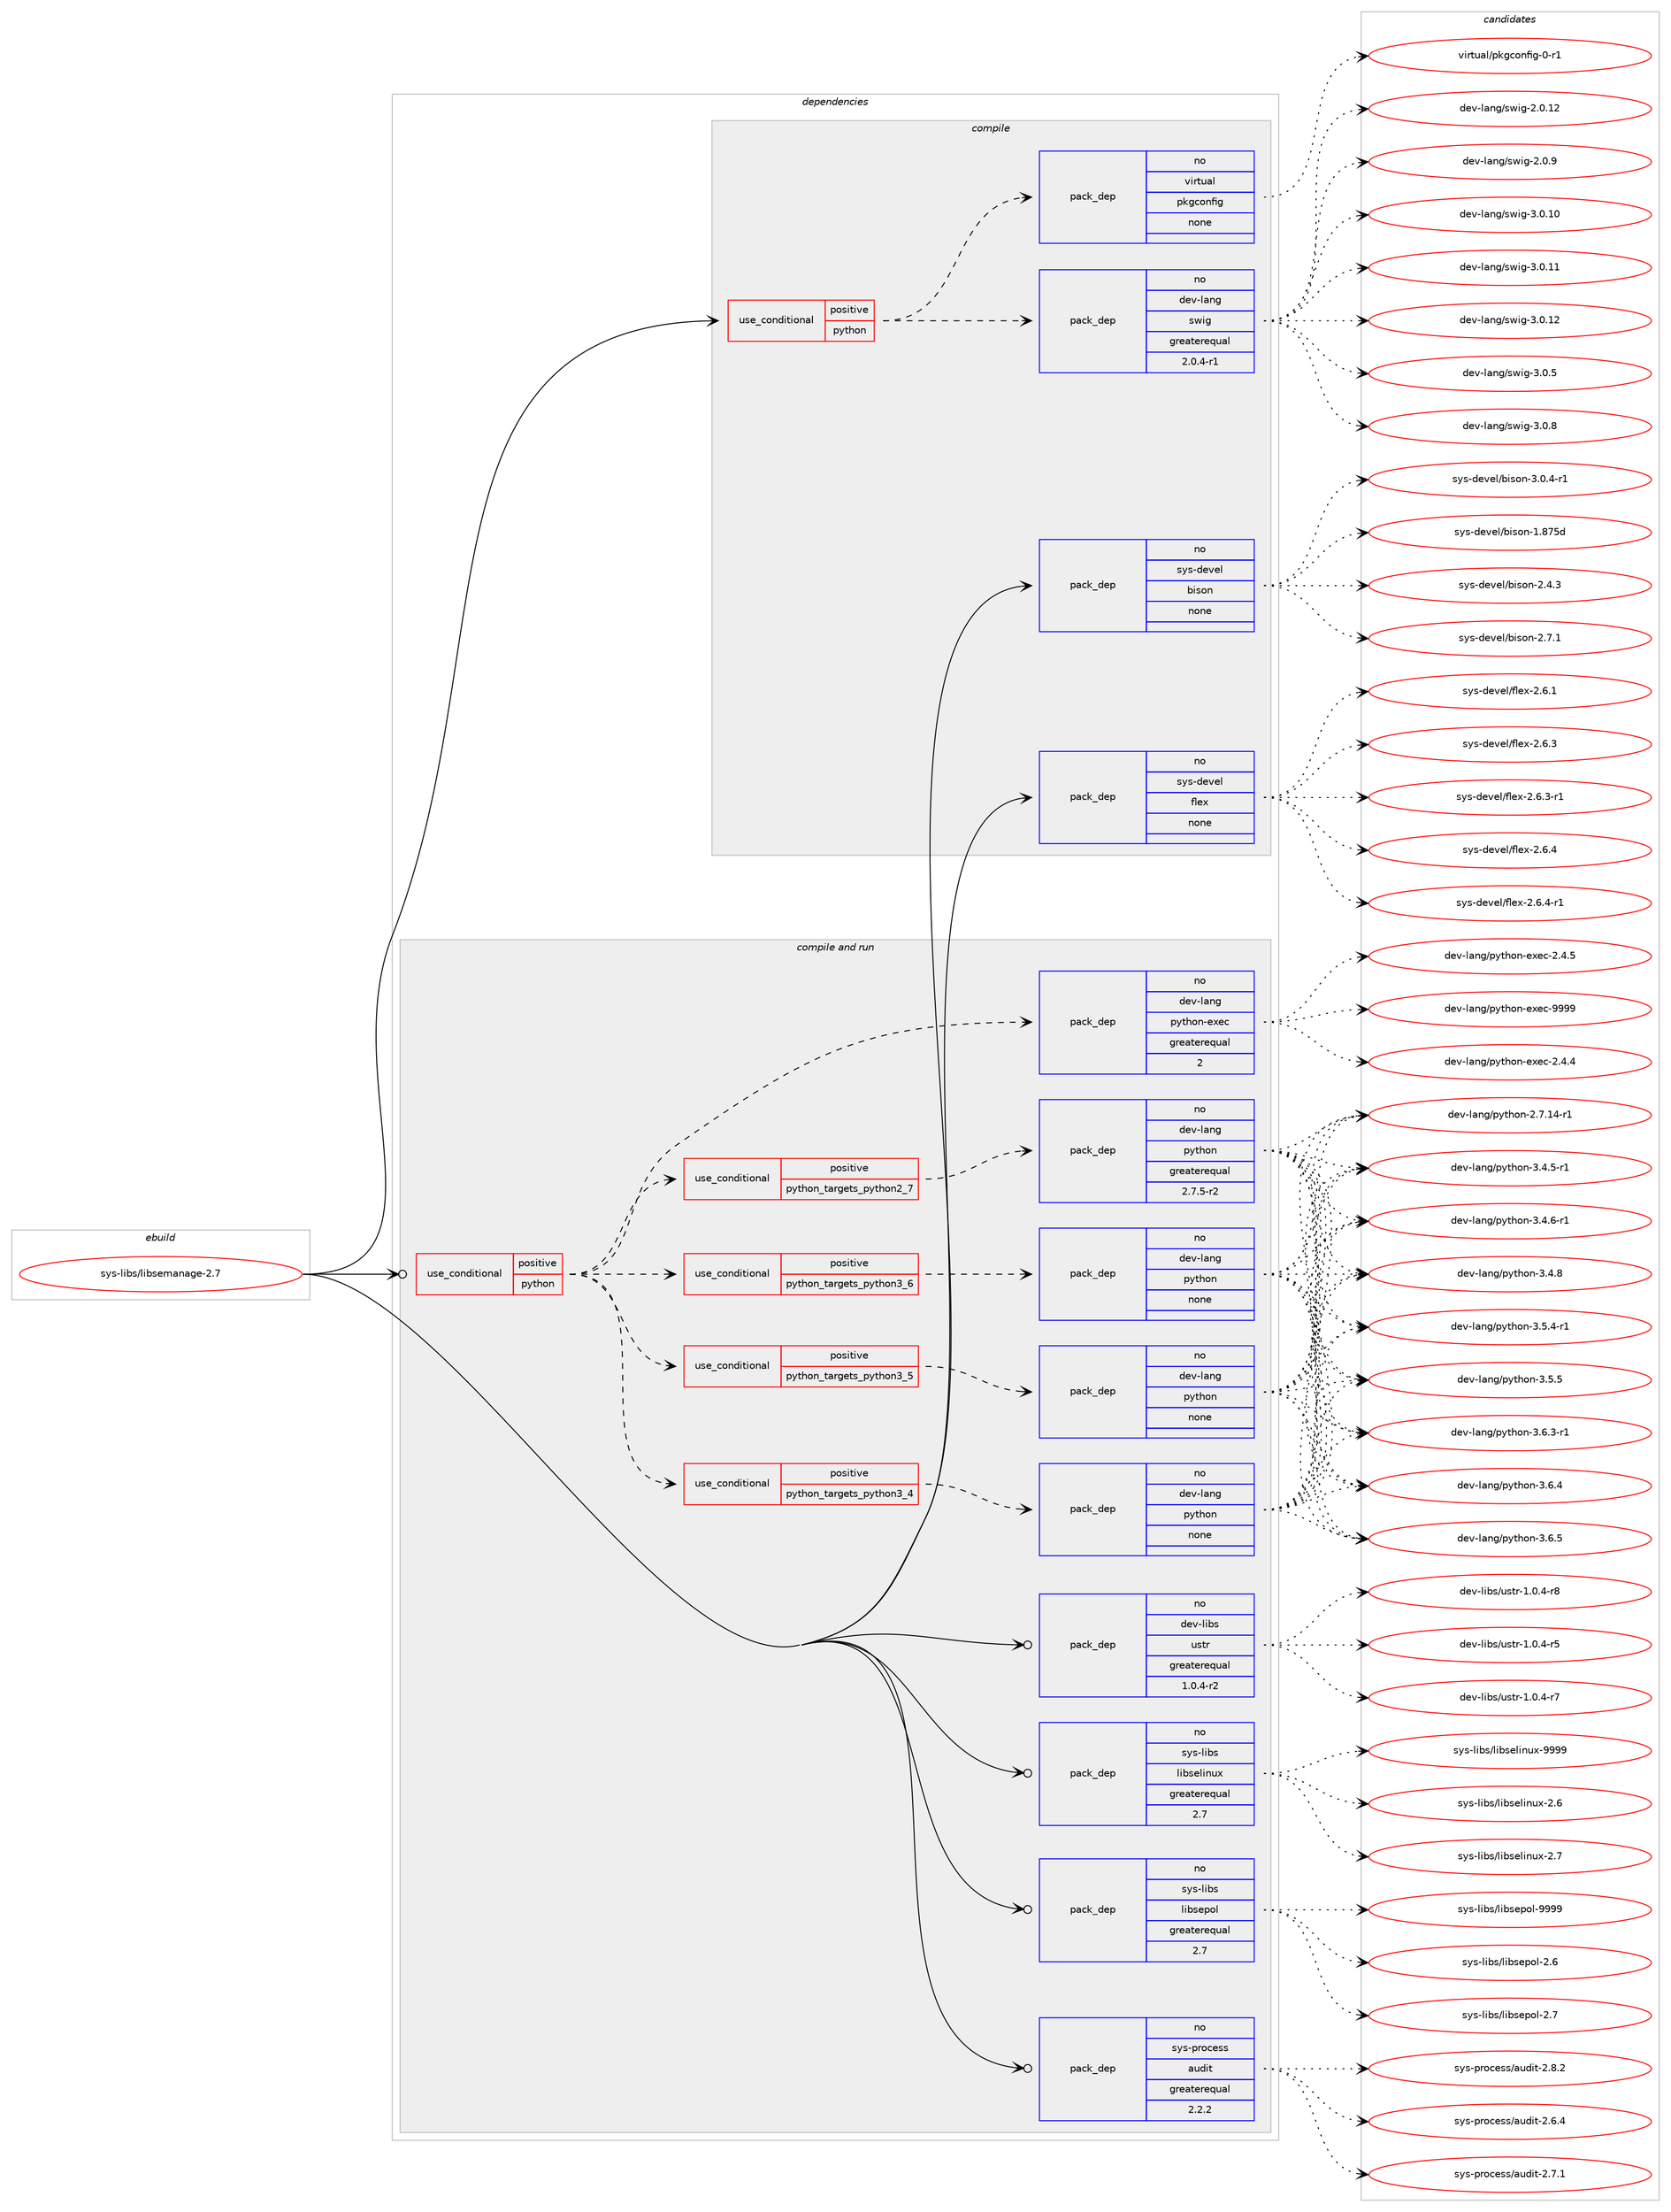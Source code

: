 digraph prolog {

# *************
# Graph options
# *************

newrank=true;
concentrate=true;
compound=true;
graph [rankdir=LR,fontname=Helvetica,fontsize=10,ranksep=1.5];#, ranksep=2.5, nodesep=0.2];
edge  [arrowhead=vee];
node  [fontname=Helvetica,fontsize=10];

# **********
# The ebuild
# **********

subgraph cluster_leftcol {
color=gray;
rank=same;
label=<<i>ebuild</i>>;
id [label="sys-libs/libsemanage-2.7", color=red, width=4, href="../sys-libs/libsemanage-2.7.svg"];
}

# ****************
# The dependencies
# ****************

subgraph cluster_midcol {
color=gray;
label=<<i>dependencies</i>>;
subgraph cluster_compile {
fillcolor="#eeeeee";
style=filled;
label=<<i>compile</i>>;
subgraph cond708 {
dependency6917 [label=<<TABLE BORDER="0" CELLBORDER="1" CELLSPACING="0" CELLPADDING="4"><TR><TD ROWSPAN="3" CELLPADDING="10">use_conditional</TD></TR><TR><TD>positive</TD></TR><TR><TD>python</TD></TR></TABLE>>, shape=none, color=red];
subgraph pack6143 {
dependency6918 [label=<<TABLE BORDER="0" CELLBORDER="1" CELLSPACING="0" CELLPADDING="4" WIDTH="220"><TR><TD ROWSPAN="6" CELLPADDING="30">pack_dep</TD></TR><TR><TD WIDTH="110">no</TD></TR><TR><TD>dev-lang</TD></TR><TR><TD>swig</TD></TR><TR><TD>greaterequal</TD></TR><TR><TD>2.0.4-r1</TD></TR></TABLE>>, shape=none, color=blue];
}
dependency6917:e -> dependency6918:w [weight=20,style="dashed",arrowhead="vee"];
subgraph pack6144 {
dependency6919 [label=<<TABLE BORDER="0" CELLBORDER="1" CELLSPACING="0" CELLPADDING="4" WIDTH="220"><TR><TD ROWSPAN="6" CELLPADDING="30">pack_dep</TD></TR><TR><TD WIDTH="110">no</TD></TR><TR><TD>virtual</TD></TR><TR><TD>pkgconfig</TD></TR><TR><TD>none</TD></TR><TR><TD></TD></TR></TABLE>>, shape=none, color=blue];
}
dependency6917:e -> dependency6919:w [weight=20,style="dashed",arrowhead="vee"];
}
id:e -> dependency6917:w [weight=20,style="solid",arrowhead="vee"];
subgraph pack6145 {
dependency6920 [label=<<TABLE BORDER="0" CELLBORDER="1" CELLSPACING="0" CELLPADDING="4" WIDTH="220"><TR><TD ROWSPAN="6" CELLPADDING="30">pack_dep</TD></TR><TR><TD WIDTH="110">no</TD></TR><TR><TD>sys-devel</TD></TR><TR><TD>bison</TD></TR><TR><TD>none</TD></TR><TR><TD></TD></TR></TABLE>>, shape=none, color=blue];
}
id:e -> dependency6920:w [weight=20,style="solid",arrowhead="vee"];
subgraph pack6146 {
dependency6921 [label=<<TABLE BORDER="0" CELLBORDER="1" CELLSPACING="0" CELLPADDING="4" WIDTH="220"><TR><TD ROWSPAN="6" CELLPADDING="30">pack_dep</TD></TR><TR><TD WIDTH="110">no</TD></TR><TR><TD>sys-devel</TD></TR><TR><TD>flex</TD></TR><TR><TD>none</TD></TR><TR><TD></TD></TR></TABLE>>, shape=none, color=blue];
}
id:e -> dependency6921:w [weight=20,style="solid",arrowhead="vee"];
}
subgraph cluster_compileandrun {
fillcolor="#eeeeee";
style=filled;
label=<<i>compile and run</i>>;
subgraph cond709 {
dependency6922 [label=<<TABLE BORDER="0" CELLBORDER="1" CELLSPACING="0" CELLPADDING="4"><TR><TD ROWSPAN="3" CELLPADDING="10">use_conditional</TD></TR><TR><TD>positive</TD></TR><TR><TD>python</TD></TR></TABLE>>, shape=none, color=red];
subgraph cond710 {
dependency6923 [label=<<TABLE BORDER="0" CELLBORDER="1" CELLSPACING="0" CELLPADDING="4"><TR><TD ROWSPAN="3" CELLPADDING="10">use_conditional</TD></TR><TR><TD>positive</TD></TR><TR><TD>python_targets_python2_7</TD></TR></TABLE>>, shape=none, color=red];
subgraph pack6147 {
dependency6924 [label=<<TABLE BORDER="0" CELLBORDER="1" CELLSPACING="0" CELLPADDING="4" WIDTH="220"><TR><TD ROWSPAN="6" CELLPADDING="30">pack_dep</TD></TR><TR><TD WIDTH="110">no</TD></TR><TR><TD>dev-lang</TD></TR><TR><TD>python</TD></TR><TR><TD>greaterequal</TD></TR><TR><TD>2.7.5-r2</TD></TR></TABLE>>, shape=none, color=blue];
}
dependency6923:e -> dependency6924:w [weight=20,style="dashed",arrowhead="vee"];
}
dependency6922:e -> dependency6923:w [weight=20,style="dashed",arrowhead="vee"];
subgraph cond711 {
dependency6925 [label=<<TABLE BORDER="0" CELLBORDER="1" CELLSPACING="0" CELLPADDING="4"><TR><TD ROWSPAN="3" CELLPADDING="10">use_conditional</TD></TR><TR><TD>positive</TD></TR><TR><TD>python_targets_python3_4</TD></TR></TABLE>>, shape=none, color=red];
subgraph pack6148 {
dependency6926 [label=<<TABLE BORDER="0" CELLBORDER="1" CELLSPACING="0" CELLPADDING="4" WIDTH="220"><TR><TD ROWSPAN="6" CELLPADDING="30">pack_dep</TD></TR><TR><TD WIDTH="110">no</TD></TR><TR><TD>dev-lang</TD></TR><TR><TD>python</TD></TR><TR><TD>none</TD></TR><TR><TD></TD></TR></TABLE>>, shape=none, color=blue];
}
dependency6925:e -> dependency6926:w [weight=20,style="dashed",arrowhead="vee"];
}
dependency6922:e -> dependency6925:w [weight=20,style="dashed",arrowhead="vee"];
subgraph cond712 {
dependency6927 [label=<<TABLE BORDER="0" CELLBORDER="1" CELLSPACING="0" CELLPADDING="4"><TR><TD ROWSPAN="3" CELLPADDING="10">use_conditional</TD></TR><TR><TD>positive</TD></TR><TR><TD>python_targets_python3_5</TD></TR></TABLE>>, shape=none, color=red];
subgraph pack6149 {
dependency6928 [label=<<TABLE BORDER="0" CELLBORDER="1" CELLSPACING="0" CELLPADDING="4" WIDTH="220"><TR><TD ROWSPAN="6" CELLPADDING="30">pack_dep</TD></TR><TR><TD WIDTH="110">no</TD></TR><TR><TD>dev-lang</TD></TR><TR><TD>python</TD></TR><TR><TD>none</TD></TR><TR><TD></TD></TR></TABLE>>, shape=none, color=blue];
}
dependency6927:e -> dependency6928:w [weight=20,style="dashed",arrowhead="vee"];
}
dependency6922:e -> dependency6927:w [weight=20,style="dashed",arrowhead="vee"];
subgraph cond713 {
dependency6929 [label=<<TABLE BORDER="0" CELLBORDER="1" CELLSPACING="0" CELLPADDING="4"><TR><TD ROWSPAN="3" CELLPADDING="10">use_conditional</TD></TR><TR><TD>positive</TD></TR><TR><TD>python_targets_python3_6</TD></TR></TABLE>>, shape=none, color=red];
subgraph pack6150 {
dependency6930 [label=<<TABLE BORDER="0" CELLBORDER="1" CELLSPACING="0" CELLPADDING="4" WIDTH="220"><TR><TD ROWSPAN="6" CELLPADDING="30">pack_dep</TD></TR><TR><TD WIDTH="110">no</TD></TR><TR><TD>dev-lang</TD></TR><TR><TD>python</TD></TR><TR><TD>none</TD></TR><TR><TD></TD></TR></TABLE>>, shape=none, color=blue];
}
dependency6929:e -> dependency6930:w [weight=20,style="dashed",arrowhead="vee"];
}
dependency6922:e -> dependency6929:w [weight=20,style="dashed",arrowhead="vee"];
subgraph pack6151 {
dependency6931 [label=<<TABLE BORDER="0" CELLBORDER="1" CELLSPACING="0" CELLPADDING="4" WIDTH="220"><TR><TD ROWSPAN="6" CELLPADDING="30">pack_dep</TD></TR><TR><TD WIDTH="110">no</TD></TR><TR><TD>dev-lang</TD></TR><TR><TD>python-exec</TD></TR><TR><TD>greaterequal</TD></TR><TR><TD>2</TD></TR></TABLE>>, shape=none, color=blue];
}
dependency6922:e -> dependency6931:w [weight=20,style="dashed",arrowhead="vee"];
}
id:e -> dependency6922:w [weight=20,style="solid",arrowhead="odotvee"];
subgraph pack6152 {
dependency6932 [label=<<TABLE BORDER="0" CELLBORDER="1" CELLSPACING="0" CELLPADDING="4" WIDTH="220"><TR><TD ROWSPAN="6" CELLPADDING="30">pack_dep</TD></TR><TR><TD WIDTH="110">no</TD></TR><TR><TD>dev-libs</TD></TR><TR><TD>ustr</TD></TR><TR><TD>greaterequal</TD></TR><TR><TD>1.0.4-r2</TD></TR></TABLE>>, shape=none, color=blue];
}
id:e -> dependency6932:w [weight=20,style="solid",arrowhead="odotvee"];
subgraph pack6153 {
dependency6933 [label=<<TABLE BORDER="0" CELLBORDER="1" CELLSPACING="0" CELLPADDING="4" WIDTH="220"><TR><TD ROWSPAN="6" CELLPADDING="30">pack_dep</TD></TR><TR><TD WIDTH="110">no</TD></TR><TR><TD>sys-libs</TD></TR><TR><TD>libselinux</TD></TR><TR><TD>greaterequal</TD></TR><TR><TD>2.7</TD></TR></TABLE>>, shape=none, color=blue];
}
id:e -> dependency6933:w [weight=20,style="solid",arrowhead="odotvee"];
subgraph pack6154 {
dependency6934 [label=<<TABLE BORDER="0" CELLBORDER="1" CELLSPACING="0" CELLPADDING="4" WIDTH="220"><TR><TD ROWSPAN="6" CELLPADDING="30">pack_dep</TD></TR><TR><TD WIDTH="110">no</TD></TR><TR><TD>sys-libs</TD></TR><TR><TD>libsepol</TD></TR><TR><TD>greaterequal</TD></TR><TR><TD>2.7</TD></TR></TABLE>>, shape=none, color=blue];
}
id:e -> dependency6934:w [weight=20,style="solid",arrowhead="odotvee"];
subgraph pack6155 {
dependency6935 [label=<<TABLE BORDER="0" CELLBORDER="1" CELLSPACING="0" CELLPADDING="4" WIDTH="220"><TR><TD ROWSPAN="6" CELLPADDING="30">pack_dep</TD></TR><TR><TD WIDTH="110">no</TD></TR><TR><TD>sys-process</TD></TR><TR><TD>audit</TD></TR><TR><TD>greaterequal</TD></TR><TR><TD>2.2.2</TD></TR></TABLE>>, shape=none, color=blue];
}
id:e -> dependency6935:w [weight=20,style="solid",arrowhead="odotvee"];
}
subgraph cluster_run {
fillcolor="#eeeeee";
style=filled;
label=<<i>run</i>>;
}
}

# **************
# The candidates
# **************

subgraph cluster_choices {
rank=same;
color=gray;
label=<<i>candidates</i>>;

subgraph choice6143 {
color=black;
nodesep=1;
choice10010111845108971101034711511910510345504648464950 [label="dev-lang/swig-2.0.12", color=red, width=4,href="../dev-lang/swig-2.0.12.svg"];
choice100101118451089711010347115119105103455046484657 [label="dev-lang/swig-2.0.9", color=red, width=4,href="../dev-lang/swig-2.0.9.svg"];
choice10010111845108971101034711511910510345514648464948 [label="dev-lang/swig-3.0.10", color=red, width=4,href="../dev-lang/swig-3.0.10.svg"];
choice10010111845108971101034711511910510345514648464949 [label="dev-lang/swig-3.0.11", color=red, width=4,href="../dev-lang/swig-3.0.11.svg"];
choice10010111845108971101034711511910510345514648464950 [label="dev-lang/swig-3.0.12", color=red, width=4,href="../dev-lang/swig-3.0.12.svg"];
choice100101118451089711010347115119105103455146484653 [label="dev-lang/swig-3.0.5", color=red, width=4,href="../dev-lang/swig-3.0.5.svg"];
choice100101118451089711010347115119105103455146484656 [label="dev-lang/swig-3.0.8", color=red, width=4,href="../dev-lang/swig-3.0.8.svg"];
dependency6918:e -> choice10010111845108971101034711511910510345504648464950:w [style=dotted,weight="100"];
dependency6918:e -> choice100101118451089711010347115119105103455046484657:w [style=dotted,weight="100"];
dependency6918:e -> choice10010111845108971101034711511910510345514648464948:w [style=dotted,weight="100"];
dependency6918:e -> choice10010111845108971101034711511910510345514648464949:w [style=dotted,weight="100"];
dependency6918:e -> choice10010111845108971101034711511910510345514648464950:w [style=dotted,weight="100"];
dependency6918:e -> choice100101118451089711010347115119105103455146484653:w [style=dotted,weight="100"];
dependency6918:e -> choice100101118451089711010347115119105103455146484656:w [style=dotted,weight="100"];
}
subgraph choice6144 {
color=black;
nodesep=1;
choice11810511411611797108471121071039911111010210510345484511449 [label="virtual/pkgconfig-0-r1", color=red, width=4,href="../virtual/pkgconfig-0-r1.svg"];
dependency6919:e -> choice11810511411611797108471121071039911111010210510345484511449:w [style=dotted,weight="100"];
}
subgraph choice6145 {
color=black;
nodesep=1;
choice115121115451001011181011084798105115111110454946565553100 [label="sys-devel/bison-1.875d", color=red, width=4,href="../sys-devel/bison-1.875d.svg"];
choice115121115451001011181011084798105115111110455046524651 [label="sys-devel/bison-2.4.3", color=red, width=4,href="../sys-devel/bison-2.4.3.svg"];
choice115121115451001011181011084798105115111110455046554649 [label="sys-devel/bison-2.7.1", color=red, width=4,href="../sys-devel/bison-2.7.1.svg"];
choice1151211154510010111810110847981051151111104551464846524511449 [label="sys-devel/bison-3.0.4-r1", color=red, width=4,href="../sys-devel/bison-3.0.4-r1.svg"];
dependency6920:e -> choice115121115451001011181011084798105115111110454946565553100:w [style=dotted,weight="100"];
dependency6920:e -> choice115121115451001011181011084798105115111110455046524651:w [style=dotted,weight="100"];
dependency6920:e -> choice115121115451001011181011084798105115111110455046554649:w [style=dotted,weight="100"];
dependency6920:e -> choice1151211154510010111810110847981051151111104551464846524511449:w [style=dotted,weight="100"];
}
subgraph choice6146 {
color=black;
nodesep=1;
choice1151211154510010111810110847102108101120455046544649 [label="sys-devel/flex-2.6.1", color=red, width=4,href="../sys-devel/flex-2.6.1.svg"];
choice1151211154510010111810110847102108101120455046544651 [label="sys-devel/flex-2.6.3", color=red, width=4,href="../sys-devel/flex-2.6.3.svg"];
choice11512111545100101118101108471021081011204550465446514511449 [label="sys-devel/flex-2.6.3-r1", color=red, width=4,href="../sys-devel/flex-2.6.3-r1.svg"];
choice1151211154510010111810110847102108101120455046544652 [label="sys-devel/flex-2.6.4", color=red, width=4,href="../sys-devel/flex-2.6.4.svg"];
choice11512111545100101118101108471021081011204550465446524511449 [label="sys-devel/flex-2.6.4-r1", color=red, width=4,href="../sys-devel/flex-2.6.4-r1.svg"];
dependency6921:e -> choice1151211154510010111810110847102108101120455046544649:w [style=dotted,weight="100"];
dependency6921:e -> choice1151211154510010111810110847102108101120455046544651:w [style=dotted,weight="100"];
dependency6921:e -> choice11512111545100101118101108471021081011204550465446514511449:w [style=dotted,weight="100"];
dependency6921:e -> choice1151211154510010111810110847102108101120455046544652:w [style=dotted,weight="100"];
dependency6921:e -> choice11512111545100101118101108471021081011204550465446524511449:w [style=dotted,weight="100"];
}
subgraph choice6147 {
color=black;
nodesep=1;
choice100101118451089711010347112121116104111110455046554649524511449 [label="dev-lang/python-2.7.14-r1", color=red, width=4,href="../dev-lang/python-2.7.14-r1.svg"];
choice1001011184510897110103471121211161041111104551465246534511449 [label="dev-lang/python-3.4.5-r1", color=red, width=4,href="../dev-lang/python-3.4.5-r1.svg"];
choice1001011184510897110103471121211161041111104551465246544511449 [label="dev-lang/python-3.4.6-r1", color=red, width=4,href="../dev-lang/python-3.4.6-r1.svg"];
choice100101118451089711010347112121116104111110455146524656 [label="dev-lang/python-3.4.8", color=red, width=4,href="../dev-lang/python-3.4.8.svg"];
choice1001011184510897110103471121211161041111104551465346524511449 [label="dev-lang/python-3.5.4-r1", color=red, width=4,href="../dev-lang/python-3.5.4-r1.svg"];
choice100101118451089711010347112121116104111110455146534653 [label="dev-lang/python-3.5.5", color=red, width=4,href="../dev-lang/python-3.5.5.svg"];
choice1001011184510897110103471121211161041111104551465446514511449 [label="dev-lang/python-3.6.3-r1", color=red, width=4,href="../dev-lang/python-3.6.3-r1.svg"];
choice100101118451089711010347112121116104111110455146544652 [label="dev-lang/python-3.6.4", color=red, width=4,href="../dev-lang/python-3.6.4.svg"];
choice100101118451089711010347112121116104111110455146544653 [label="dev-lang/python-3.6.5", color=red, width=4,href="../dev-lang/python-3.6.5.svg"];
dependency6924:e -> choice100101118451089711010347112121116104111110455046554649524511449:w [style=dotted,weight="100"];
dependency6924:e -> choice1001011184510897110103471121211161041111104551465246534511449:w [style=dotted,weight="100"];
dependency6924:e -> choice1001011184510897110103471121211161041111104551465246544511449:w [style=dotted,weight="100"];
dependency6924:e -> choice100101118451089711010347112121116104111110455146524656:w [style=dotted,weight="100"];
dependency6924:e -> choice1001011184510897110103471121211161041111104551465346524511449:w [style=dotted,weight="100"];
dependency6924:e -> choice100101118451089711010347112121116104111110455146534653:w [style=dotted,weight="100"];
dependency6924:e -> choice1001011184510897110103471121211161041111104551465446514511449:w [style=dotted,weight="100"];
dependency6924:e -> choice100101118451089711010347112121116104111110455146544652:w [style=dotted,weight="100"];
dependency6924:e -> choice100101118451089711010347112121116104111110455146544653:w [style=dotted,weight="100"];
}
subgraph choice6148 {
color=black;
nodesep=1;
choice100101118451089711010347112121116104111110455046554649524511449 [label="dev-lang/python-2.7.14-r1", color=red, width=4,href="../dev-lang/python-2.7.14-r1.svg"];
choice1001011184510897110103471121211161041111104551465246534511449 [label="dev-lang/python-3.4.5-r1", color=red, width=4,href="../dev-lang/python-3.4.5-r1.svg"];
choice1001011184510897110103471121211161041111104551465246544511449 [label="dev-lang/python-3.4.6-r1", color=red, width=4,href="../dev-lang/python-3.4.6-r1.svg"];
choice100101118451089711010347112121116104111110455146524656 [label="dev-lang/python-3.4.8", color=red, width=4,href="../dev-lang/python-3.4.8.svg"];
choice1001011184510897110103471121211161041111104551465346524511449 [label="dev-lang/python-3.5.4-r1", color=red, width=4,href="../dev-lang/python-3.5.4-r1.svg"];
choice100101118451089711010347112121116104111110455146534653 [label="dev-lang/python-3.5.5", color=red, width=4,href="../dev-lang/python-3.5.5.svg"];
choice1001011184510897110103471121211161041111104551465446514511449 [label="dev-lang/python-3.6.3-r1", color=red, width=4,href="../dev-lang/python-3.6.3-r1.svg"];
choice100101118451089711010347112121116104111110455146544652 [label="dev-lang/python-3.6.4", color=red, width=4,href="../dev-lang/python-3.6.4.svg"];
choice100101118451089711010347112121116104111110455146544653 [label="dev-lang/python-3.6.5", color=red, width=4,href="../dev-lang/python-3.6.5.svg"];
dependency6926:e -> choice100101118451089711010347112121116104111110455046554649524511449:w [style=dotted,weight="100"];
dependency6926:e -> choice1001011184510897110103471121211161041111104551465246534511449:w [style=dotted,weight="100"];
dependency6926:e -> choice1001011184510897110103471121211161041111104551465246544511449:w [style=dotted,weight="100"];
dependency6926:e -> choice100101118451089711010347112121116104111110455146524656:w [style=dotted,weight="100"];
dependency6926:e -> choice1001011184510897110103471121211161041111104551465346524511449:w [style=dotted,weight="100"];
dependency6926:e -> choice100101118451089711010347112121116104111110455146534653:w [style=dotted,weight="100"];
dependency6926:e -> choice1001011184510897110103471121211161041111104551465446514511449:w [style=dotted,weight="100"];
dependency6926:e -> choice100101118451089711010347112121116104111110455146544652:w [style=dotted,weight="100"];
dependency6926:e -> choice100101118451089711010347112121116104111110455146544653:w [style=dotted,weight="100"];
}
subgraph choice6149 {
color=black;
nodesep=1;
choice100101118451089711010347112121116104111110455046554649524511449 [label="dev-lang/python-2.7.14-r1", color=red, width=4,href="../dev-lang/python-2.7.14-r1.svg"];
choice1001011184510897110103471121211161041111104551465246534511449 [label="dev-lang/python-3.4.5-r1", color=red, width=4,href="../dev-lang/python-3.4.5-r1.svg"];
choice1001011184510897110103471121211161041111104551465246544511449 [label="dev-lang/python-3.4.6-r1", color=red, width=4,href="../dev-lang/python-3.4.6-r1.svg"];
choice100101118451089711010347112121116104111110455146524656 [label="dev-lang/python-3.4.8", color=red, width=4,href="../dev-lang/python-3.4.8.svg"];
choice1001011184510897110103471121211161041111104551465346524511449 [label="dev-lang/python-3.5.4-r1", color=red, width=4,href="../dev-lang/python-3.5.4-r1.svg"];
choice100101118451089711010347112121116104111110455146534653 [label="dev-lang/python-3.5.5", color=red, width=4,href="../dev-lang/python-3.5.5.svg"];
choice1001011184510897110103471121211161041111104551465446514511449 [label="dev-lang/python-3.6.3-r1", color=red, width=4,href="../dev-lang/python-3.6.3-r1.svg"];
choice100101118451089711010347112121116104111110455146544652 [label="dev-lang/python-3.6.4", color=red, width=4,href="../dev-lang/python-3.6.4.svg"];
choice100101118451089711010347112121116104111110455146544653 [label="dev-lang/python-3.6.5", color=red, width=4,href="../dev-lang/python-3.6.5.svg"];
dependency6928:e -> choice100101118451089711010347112121116104111110455046554649524511449:w [style=dotted,weight="100"];
dependency6928:e -> choice1001011184510897110103471121211161041111104551465246534511449:w [style=dotted,weight="100"];
dependency6928:e -> choice1001011184510897110103471121211161041111104551465246544511449:w [style=dotted,weight="100"];
dependency6928:e -> choice100101118451089711010347112121116104111110455146524656:w [style=dotted,weight="100"];
dependency6928:e -> choice1001011184510897110103471121211161041111104551465346524511449:w [style=dotted,weight="100"];
dependency6928:e -> choice100101118451089711010347112121116104111110455146534653:w [style=dotted,weight="100"];
dependency6928:e -> choice1001011184510897110103471121211161041111104551465446514511449:w [style=dotted,weight="100"];
dependency6928:e -> choice100101118451089711010347112121116104111110455146544652:w [style=dotted,weight="100"];
dependency6928:e -> choice100101118451089711010347112121116104111110455146544653:w [style=dotted,weight="100"];
}
subgraph choice6150 {
color=black;
nodesep=1;
choice100101118451089711010347112121116104111110455046554649524511449 [label="dev-lang/python-2.7.14-r1", color=red, width=4,href="../dev-lang/python-2.7.14-r1.svg"];
choice1001011184510897110103471121211161041111104551465246534511449 [label="dev-lang/python-3.4.5-r1", color=red, width=4,href="../dev-lang/python-3.4.5-r1.svg"];
choice1001011184510897110103471121211161041111104551465246544511449 [label="dev-lang/python-3.4.6-r1", color=red, width=4,href="../dev-lang/python-3.4.6-r1.svg"];
choice100101118451089711010347112121116104111110455146524656 [label="dev-lang/python-3.4.8", color=red, width=4,href="../dev-lang/python-3.4.8.svg"];
choice1001011184510897110103471121211161041111104551465346524511449 [label="dev-lang/python-3.5.4-r1", color=red, width=4,href="../dev-lang/python-3.5.4-r1.svg"];
choice100101118451089711010347112121116104111110455146534653 [label="dev-lang/python-3.5.5", color=red, width=4,href="../dev-lang/python-3.5.5.svg"];
choice1001011184510897110103471121211161041111104551465446514511449 [label="dev-lang/python-3.6.3-r1", color=red, width=4,href="../dev-lang/python-3.6.3-r1.svg"];
choice100101118451089711010347112121116104111110455146544652 [label="dev-lang/python-3.6.4", color=red, width=4,href="../dev-lang/python-3.6.4.svg"];
choice100101118451089711010347112121116104111110455146544653 [label="dev-lang/python-3.6.5", color=red, width=4,href="../dev-lang/python-3.6.5.svg"];
dependency6930:e -> choice100101118451089711010347112121116104111110455046554649524511449:w [style=dotted,weight="100"];
dependency6930:e -> choice1001011184510897110103471121211161041111104551465246534511449:w [style=dotted,weight="100"];
dependency6930:e -> choice1001011184510897110103471121211161041111104551465246544511449:w [style=dotted,weight="100"];
dependency6930:e -> choice100101118451089711010347112121116104111110455146524656:w [style=dotted,weight="100"];
dependency6930:e -> choice1001011184510897110103471121211161041111104551465346524511449:w [style=dotted,weight="100"];
dependency6930:e -> choice100101118451089711010347112121116104111110455146534653:w [style=dotted,weight="100"];
dependency6930:e -> choice1001011184510897110103471121211161041111104551465446514511449:w [style=dotted,weight="100"];
dependency6930:e -> choice100101118451089711010347112121116104111110455146544652:w [style=dotted,weight="100"];
dependency6930:e -> choice100101118451089711010347112121116104111110455146544653:w [style=dotted,weight="100"];
}
subgraph choice6151 {
color=black;
nodesep=1;
choice1001011184510897110103471121211161041111104510112010199455046524652 [label="dev-lang/python-exec-2.4.4", color=red, width=4,href="../dev-lang/python-exec-2.4.4.svg"];
choice1001011184510897110103471121211161041111104510112010199455046524653 [label="dev-lang/python-exec-2.4.5", color=red, width=4,href="../dev-lang/python-exec-2.4.5.svg"];
choice10010111845108971101034711212111610411111045101120101994557575757 [label="dev-lang/python-exec-9999", color=red, width=4,href="../dev-lang/python-exec-9999.svg"];
dependency6931:e -> choice1001011184510897110103471121211161041111104510112010199455046524652:w [style=dotted,weight="100"];
dependency6931:e -> choice1001011184510897110103471121211161041111104510112010199455046524653:w [style=dotted,weight="100"];
dependency6931:e -> choice10010111845108971101034711212111610411111045101120101994557575757:w [style=dotted,weight="100"];
}
subgraph choice6152 {
color=black;
nodesep=1;
choice1001011184510810598115471171151161144549464846524511453 [label="dev-libs/ustr-1.0.4-r5", color=red, width=4,href="../dev-libs/ustr-1.0.4-r5.svg"];
choice1001011184510810598115471171151161144549464846524511455 [label="dev-libs/ustr-1.0.4-r7", color=red, width=4,href="../dev-libs/ustr-1.0.4-r7.svg"];
choice1001011184510810598115471171151161144549464846524511456 [label="dev-libs/ustr-1.0.4-r8", color=red, width=4,href="../dev-libs/ustr-1.0.4-r8.svg"];
dependency6932:e -> choice1001011184510810598115471171151161144549464846524511453:w [style=dotted,weight="100"];
dependency6932:e -> choice1001011184510810598115471171151161144549464846524511455:w [style=dotted,weight="100"];
dependency6932:e -> choice1001011184510810598115471171151161144549464846524511456:w [style=dotted,weight="100"];
}
subgraph choice6153 {
color=black;
nodesep=1;
choice1151211154510810598115471081059811510110810511011712045504654 [label="sys-libs/libselinux-2.6", color=red, width=4,href="../sys-libs/libselinux-2.6.svg"];
choice1151211154510810598115471081059811510110810511011712045504655 [label="sys-libs/libselinux-2.7", color=red, width=4,href="../sys-libs/libselinux-2.7.svg"];
choice115121115451081059811547108105981151011081051101171204557575757 [label="sys-libs/libselinux-9999", color=red, width=4,href="../sys-libs/libselinux-9999.svg"];
dependency6933:e -> choice1151211154510810598115471081059811510110810511011712045504654:w [style=dotted,weight="100"];
dependency6933:e -> choice1151211154510810598115471081059811510110810511011712045504655:w [style=dotted,weight="100"];
dependency6933:e -> choice115121115451081059811547108105981151011081051101171204557575757:w [style=dotted,weight="100"];
}
subgraph choice6154 {
color=black;
nodesep=1;
choice1151211154510810598115471081059811510111211110845504654 [label="sys-libs/libsepol-2.6", color=red, width=4,href="../sys-libs/libsepol-2.6.svg"];
choice1151211154510810598115471081059811510111211110845504655 [label="sys-libs/libsepol-2.7", color=red, width=4,href="../sys-libs/libsepol-2.7.svg"];
choice115121115451081059811547108105981151011121111084557575757 [label="sys-libs/libsepol-9999", color=red, width=4,href="../sys-libs/libsepol-9999.svg"];
dependency6934:e -> choice1151211154510810598115471081059811510111211110845504654:w [style=dotted,weight="100"];
dependency6934:e -> choice1151211154510810598115471081059811510111211110845504655:w [style=dotted,weight="100"];
dependency6934:e -> choice115121115451081059811547108105981151011121111084557575757:w [style=dotted,weight="100"];
}
subgraph choice6155 {
color=black;
nodesep=1;
choice11512111545112114111991011151154797117100105116455046544652 [label="sys-process/audit-2.6.4", color=red, width=4,href="../sys-process/audit-2.6.4.svg"];
choice11512111545112114111991011151154797117100105116455046554649 [label="sys-process/audit-2.7.1", color=red, width=4,href="../sys-process/audit-2.7.1.svg"];
choice11512111545112114111991011151154797117100105116455046564650 [label="sys-process/audit-2.8.2", color=red, width=4,href="../sys-process/audit-2.8.2.svg"];
dependency6935:e -> choice11512111545112114111991011151154797117100105116455046544652:w [style=dotted,weight="100"];
dependency6935:e -> choice11512111545112114111991011151154797117100105116455046554649:w [style=dotted,weight="100"];
dependency6935:e -> choice11512111545112114111991011151154797117100105116455046564650:w [style=dotted,weight="100"];
}
}

}
